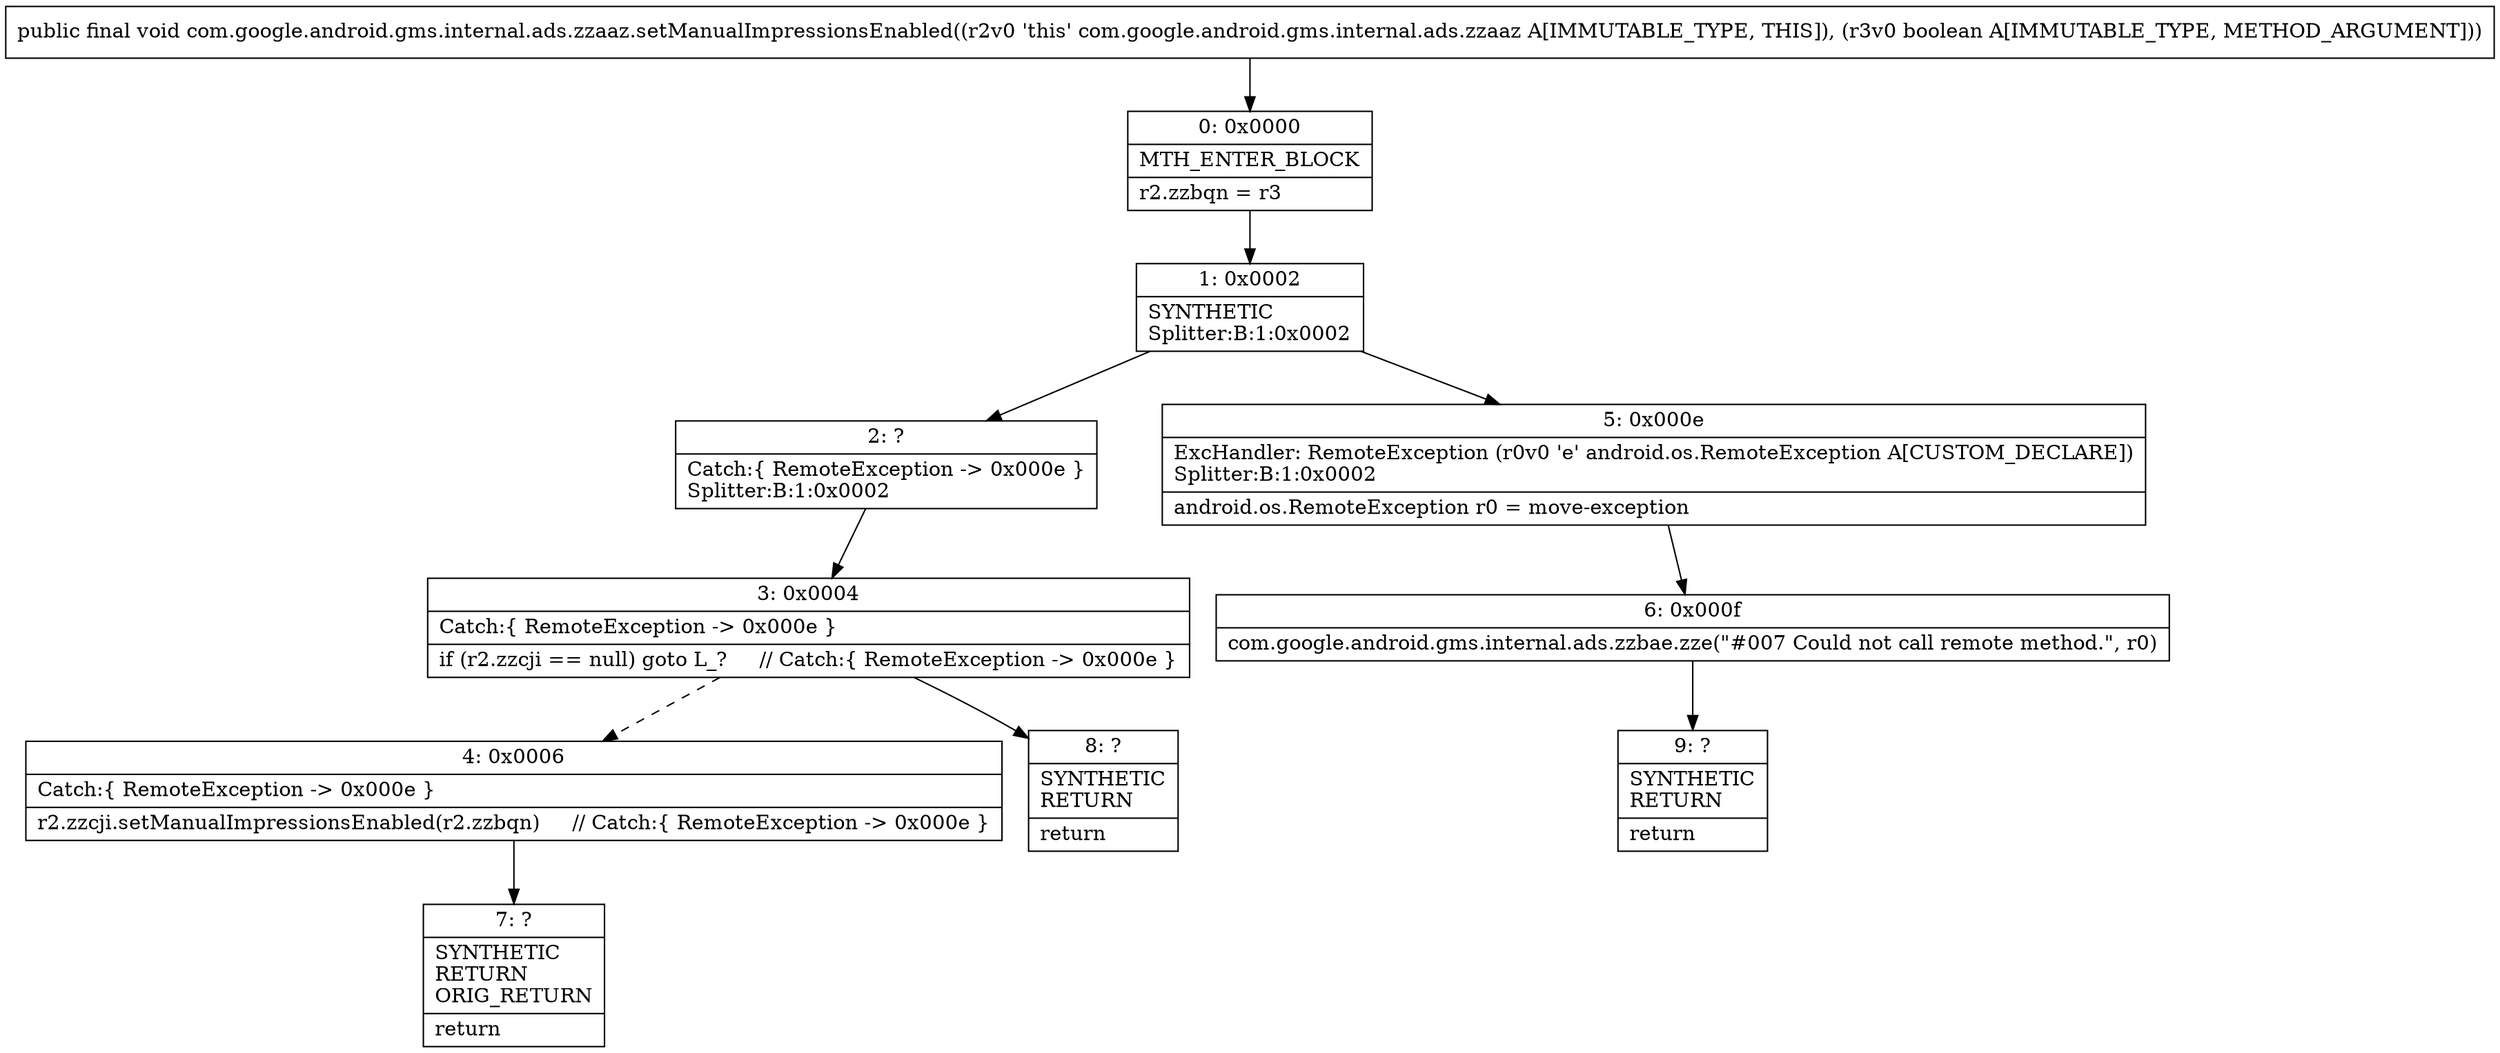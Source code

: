 digraph "CFG forcom.google.android.gms.internal.ads.zzaaz.setManualImpressionsEnabled(Z)V" {
Node_0 [shape=record,label="{0\:\ 0x0000|MTH_ENTER_BLOCK\l|r2.zzbqn = r3\l}"];
Node_1 [shape=record,label="{1\:\ 0x0002|SYNTHETIC\lSplitter:B:1:0x0002\l}"];
Node_2 [shape=record,label="{2\:\ ?|Catch:\{ RemoteException \-\> 0x000e \}\lSplitter:B:1:0x0002\l}"];
Node_3 [shape=record,label="{3\:\ 0x0004|Catch:\{ RemoteException \-\> 0x000e \}\l|if (r2.zzcji == null) goto L_?     \/\/ Catch:\{ RemoteException \-\> 0x000e \}\l}"];
Node_4 [shape=record,label="{4\:\ 0x0006|Catch:\{ RemoteException \-\> 0x000e \}\l|r2.zzcji.setManualImpressionsEnabled(r2.zzbqn)     \/\/ Catch:\{ RemoteException \-\> 0x000e \}\l}"];
Node_5 [shape=record,label="{5\:\ 0x000e|ExcHandler: RemoteException (r0v0 'e' android.os.RemoteException A[CUSTOM_DECLARE])\lSplitter:B:1:0x0002\l|android.os.RemoteException r0 = move\-exception\l}"];
Node_6 [shape=record,label="{6\:\ 0x000f|com.google.android.gms.internal.ads.zzbae.zze(\"#007 Could not call remote method.\", r0)\l}"];
Node_7 [shape=record,label="{7\:\ ?|SYNTHETIC\lRETURN\lORIG_RETURN\l|return\l}"];
Node_8 [shape=record,label="{8\:\ ?|SYNTHETIC\lRETURN\l|return\l}"];
Node_9 [shape=record,label="{9\:\ ?|SYNTHETIC\lRETURN\l|return\l}"];
MethodNode[shape=record,label="{public final void com.google.android.gms.internal.ads.zzaaz.setManualImpressionsEnabled((r2v0 'this' com.google.android.gms.internal.ads.zzaaz A[IMMUTABLE_TYPE, THIS]), (r3v0 boolean A[IMMUTABLE_TYPE, METHOD_ARGUMENT])) }"];
MethodNode -> Node_0;
Node_0 -> Node_1;
Node_1 -> Node_2;
Node_1 -> Node_5;
Node_2 -> Node_3;
Node_3 -> Node_4[style=dashed];
Node_3 -> Node_8;
Node_4 -> Node_7;
Node_5 -> Node_6;
Node_6 -> Node_9;
}

